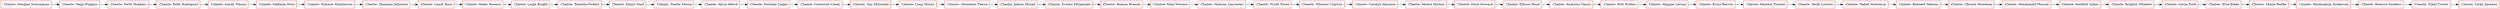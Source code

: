 digraph G { 
node[shape=box, color=red];
nodo1360875712[label=" Cliente: Douglas Dominguez"]
nodo1625635731[label=" Cliente: Yang Wiggins"]
nodo1580066828[label=" Cliente: Faith Hopkins"]
nodo491044090[label=" Cliente: Polly Rodriguez"]
nodo644117698[label=" Cliente: Sandy Mason"]
nodo1872034366[label=" Cliente: Stefanie Wise"]
nodo1581781576[label=" Cliente: Tommie Mcpherson"]
nodo1725154839[label=" Cliente: Shannon Johnston"]
nodo1670675563[label=" Cliente: Leach Ross"]
nodo723074861[label=" Cliente: Haley Rosario"]
nodo895328852[label=" Cliente: Leigh Bright"]
nodo1304836502[label=" Cliente: Tabatha Pickett"]
nodo225534817[label=" Cliente: Elinor Ford"]
nodo1878246837[label=" Cliente: Noelle Morse"]
nodo929338653[label=" Cliente: Alyce Alford"]
nodo1259475182[label=" Cliente: Durham Logan"]
nodo1300109446[label=" Cliente: Gutierrez Casey"]
nodo1020371697[label=" Cliente: Gay Mcmillan"]
nodo789451787[label=" Cliente: Long Meyer"]
nodo1950409828[label=" Cliente: Geraldine Pierce"]
nodo1229416514[label=" Cliente: Jolene Mccall"]
nodo2016447921[label=" Cliente: Evelyn Fitzgerald"]
nodo666988784[label=" Cliente: Roman Branch"]
nodo1414644648[label=" Cliente: Nola Winters"]
nodo640070680[label=" Cliente: Hudson Lancaster"]
nodo1510467688[label=" Cliente: Pruitt Perez"]
nodo1995265320[label=" Cliente: Whitney Clayton"]
nodo746292446[label=" Cliente: Carolyn Harmon"]
nodo1072591677[label=" Cliente: Moore Horton"]
nodo1523554304[label=" Cliente: Dixie Howard"]
nodo1175962212[label=" Cliente: Ellison Hood"]
nodo918221580[label=" Cliente: Andrews Vance"]
nodo2055281021[label=" Cliente: Witt Forbes"]
nodo1554547125[label=" Cliente: Maggie Levine"]
nodo617901222[label=" Cliente: Erma Barron"]
nodo1159190947[label=" Cliente: Maddox Frazier"]
nodo925858445[label=" Cliente: Heidi Lowery"]
nodo798154996[label=" Cliente: Mabel Nicholson"]
nodo681842940[label=" Cliente: Bennett Malone"]
nodo1392838282[label=" Cliente: Christa Mendoza"]
nodo523429237[label=" Cliente: Macdonald Murray"]
nodo664740647[label=" Cliente: Hatfield Sykes"]
nodo804564176[label=" Cliente: Brigitte Wheeler"]
nodo1421795058[label=" Cliente: Garza York"]
nodo1555009629[label=" Cliente: Etta Blake"]
nodo41359092[label=" Cliente: Shana Burke"]
nodo149928006[label=" Cliente: Washington Dickerson"]
nodo713338599[label=" Cliente: Romero Sanders"]
nodo168423058[label=" Cliente: Ethel Cortez"]
nodo821270929[label=" Cliente: Vicky Jimenez"]
nodo1360875712 -> nodo1625635731;
nodo1625635731 -> nodo1580066828;
nodo1580066828 -> nodo491044090;
nodo491044090 -> nodo644117698;
nodo644117698 -> nodo1872034366;
nodo1872034366 -> nodo1581781576;
nodo1581781576 -> nodo1725154839;
nodo1725154839 -> nodo1670675563;
nodo1670675563 -> nodo723074861;
nodo723074861 -> nodo895328852;
nodo895328852 -> nodo1304836502;
nodo1304836502 -> nodo225534817;
nodo225534817 -> nodo1878246837;
nodo1878246837 -> nodo929338653;
nodo929338653 -> nodo1259475182;
nodo1259475182 -> nodo1300109446;
nodo1300109446 -> nodo1020371697;
nodo1020371697 -> nodo789451787;
nodo789451787 -> nodo1950409828;
nodo1950409828 -> nodo1229416514;
nodo1229416514 -> nodo2016447921;
nodo2016447921 -> nodo666988784;
nodo666988784 -> nodo1414644648;
nodo1414644648 -> nodo640070680;
nodo640070680 -> nodo1510467688;
nodo1510467688 -> nodo1995265320;
nodo1995265320 -> nodo746292446;
nodo746292446 -> nodo1072591677;
nodo1072591677 -> nodo1523554304;
nodo1523554304 -> nodo1175962212;
nodo1175962212 -> nodo918221580;
nodo918221580 -> nodo2055281021;
nodo2055281021 -> nodo1554547125;
nodo1554547125 -> nodo617901222;
nodo617901222 -> nodo1159190947;
nodo1159190947 -> nodo925858445;
nodo925858445 -> nodo798154996;
nodo798154996 -> nodo681842940;
nodo681842940 -> nodo1392838282;
nodo1392838282 -> nodo523429237;
nodo523429237 -> nodo664740647;
nodo664740647 -> nodo804564176;
nodo804564176 -> nodo1421795058;
nodo1421795058 -> nodo1555009629;
nodo1555009629 -> nodo41359092;
nodo41359092 -> nodo149928006;
nodo149928006 -> nodo713338599;
nodo713338599 -> nodo168423058;
nodo168423058 -> nodo821270929;
rankdir=LR;
} 
